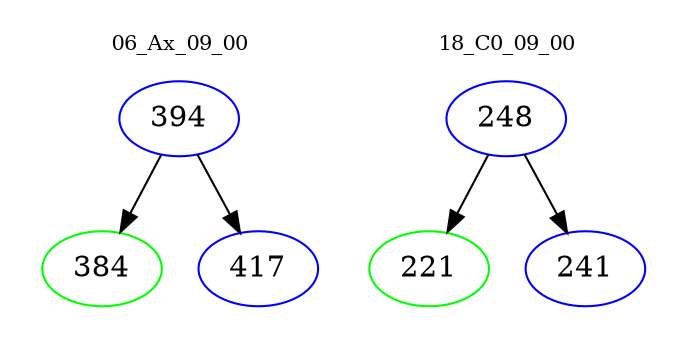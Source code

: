 digraph{
subgraph cluster_0 {
color = white
label = "06_Ax_09_00";
fontsize=10;
T0_394 [label="394", color="blue"]
T0_394 -> T0_384 [color="black"]
T0_384 [label="384", color="green"]
T0_394 -> T0_417 [color="black"]
T0_417 [label="417", color="blue"]
}
subgraph cluster_1 {
color = white
label = "18_C0_09_00";
fontsize=10;
T1_248 [label="248", color="blue"]
T1_248 -> T1_221 [color="black"]
T1_221 [label="221", color="green"]
T1_248 -> T1_241 [color="black"]
T1_241 [label="241", color="blue"]
}
}
